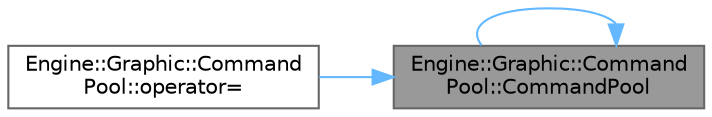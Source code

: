 digraph "Engine::Graphic::CommandPool::CommandPool"
{
 // LATEX_PDF_SIZE
  bgcolor="transparent";
  edge [fontname=Helvetica,fontsize=10,labelfontname=Helvetica,labelfontsize=10];
  node [fontname=Helvetica,fontsize=10,shape=box,height=0.2,width=0.4];
  rankdir="RL";
  Node1 [id="Node000001",label="Engine::Graphic::Command\lPool::CommandPool",height=0.2,width=0.4,color="gray40", fillcolor="grey60", style="filled", fontcolor="black",tooltip=" "];
  Node1 -> Node1 [id="edge1_Node000001_Node000001",dir="back",color="steelblue1",style="solid",tooltip=" "];
  Node1 -> Node2 [id="edge2_Node000001_Node000002",dir="back",color="steelblue1",style="solid",tooltip=" "];
  Node2 [id="Node000002",label="Engine::Graphic::Command\lPool::operator=",height=0.2,width=0.4,color="grey40", fillcolor="white", style="filled",URL="$class_engine_1_1_graphic_1_1_command_pool.html#a9ab45b1e9315c0e7a3b3423d907619e2",tooltip=" "];
}
